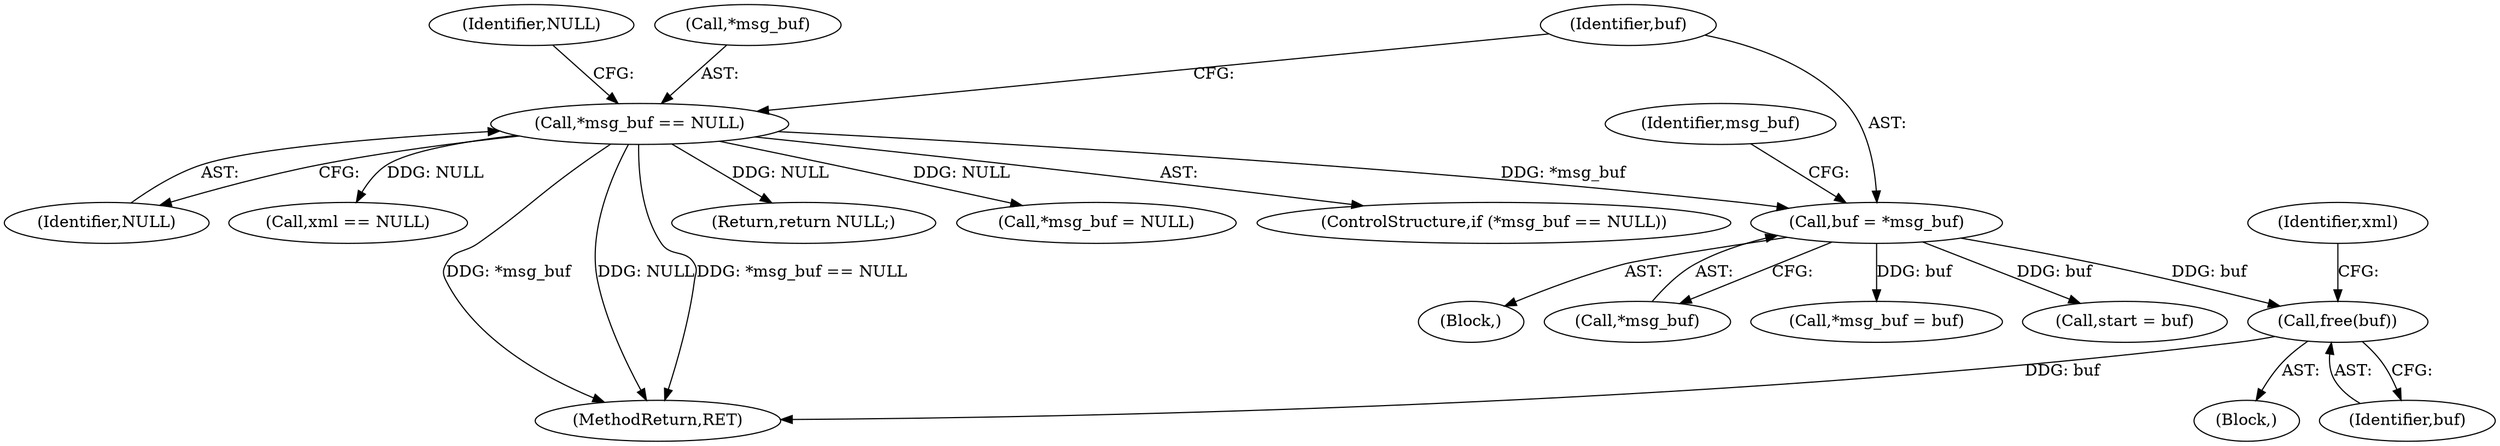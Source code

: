 digraph "0_pacemaker_564f7cc2a51dcd2f28ab12a13394f31be5aa3c93_17@API" {
"1000199" [label="(Call,free(buf))"];
"1000138" [label="(Call,buf = *msg_buf)"];
"1000131" [label="(Call,*msg_buf == NULL)"];
"1000130" [label="(ControlStructure,if (*msg_buf == NULL))"];
"1000199" [label="(Call,free(buf))"];
"1000131" [label="(Call,*msg_buf == NULL)"];
"1000206" [label="(Call,*msg_buf = buf)"];
"1000134" [label="(Identifier,NULL)"];
"1000174" [label="(Call,xml == NULL)"];
"1000193" [label="(Block,)"];
"1000212" [label="(MethodReturn,RET)"];
"1000211" [label="(Identifier,xml)"];
"1000138" [label="(Call,buf = *msg_buf)"];
"1000139" [label="(Identifier,buf)"];
"1000137" [label="(Identifier,NULL)"];
"1000136" [label="(Return,return NULL;)"];
"1000142" [label="(Call,*msg_buf = NULL)"];
"1000146" [label="(Call,start = buf)"];
"1000140" [label="(Call,*msg_buf)"];
"1000113" [label="(Block,)"];
"1000144" [label="(Identifier,msg_buf)"];
"1000200" [label="(Identifier,buf)"];
"1000132" [label="(Call,*msg_buf)"];
"1000199" -> "1000193"  [label="AST: "];
"1000199" -> "1000200"  [label="CFG: "];
"1000200" -> "1000199"  [label="AST: "];
"1000211" -> "1000199"  [label="CFG: "];
"1000199" -> "1000212"  [label="DDG: buf"];
"1000138" -> "1000199"  [label="DDG: buf"];
"1000138" -> "1000113"  [label="AST: "];
"1000138" -> "1000140"  [label="CFG: "];
"1000139" -> "1000138"  [label="AST: "];
"1000140" -> "1000138"  [label="AST: "];
"1000144" -> "1000138"  [label="CFG: "];
"1000131" -> "1000138"  [label="DDG: *msg_buf"];
"1000138" -> "1000146"  [label="DDG: buf"];
"1000138" -> "1000206"  [label="DDG: buf"];
"1000131" -> "1000130"  [label="AST: "];
"1000131" -> "1000134"  [label="CFG: "];
"1000132" -> "1000131"  [label="AST: "];
"1000134" -> "1000131"  [label="AST: "];
"1000137" -> "1000131"  [label="CFG: "];
"1000139" -> "1000131"  [label="CFG: "];
"1000131" -> "1000212"  [label="DDG: *msg_buf"];
"1000131" -> "1000212"  [label="DDG: NULL"];
"1000131" -> "1000212"  [label="DDG: *msg_buf == NULL"];
"1000131" -> "1000136"  [label="DDG: NULL"];
"1000131" -> "1000142"  [label="DDG: NULL"];
"1000131" -> "1000174"  [label="DDG: NULL"];
}
